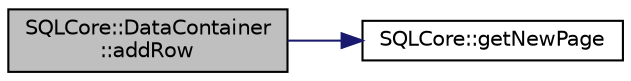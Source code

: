 digraph "SQLCore::DataContainer::addRow"
{
 // LATEX_PDF_SIZE
  edge [fontname="Helvetica",fontsize="10",labelfontname="Helvetica",labelfontsize="10"];
  node [fontname="Helvetica",fontsize="10",shape=record];
  rankdir="LR";
  Node1 [label="SQLCore::DataContainer\l::addRow",height=0.2,width=0.4,color="black", fillcolor="grey75", style="filled", fontcolor="black",tooltip=" "];
  Node1 -> Node2 [color="midnightblue",fontsize="10",style="solid",fontname="Helvetica"];
  Node2 [label="SQLCore::getNewPage",height=0.2,width=0.4,color="black", fillcolor="white", style="filled",URL="$namespace_s_q_l_core.html#a621db31ea2c4783aa0628ba8c6fceffc",tooltip=" "];
}
